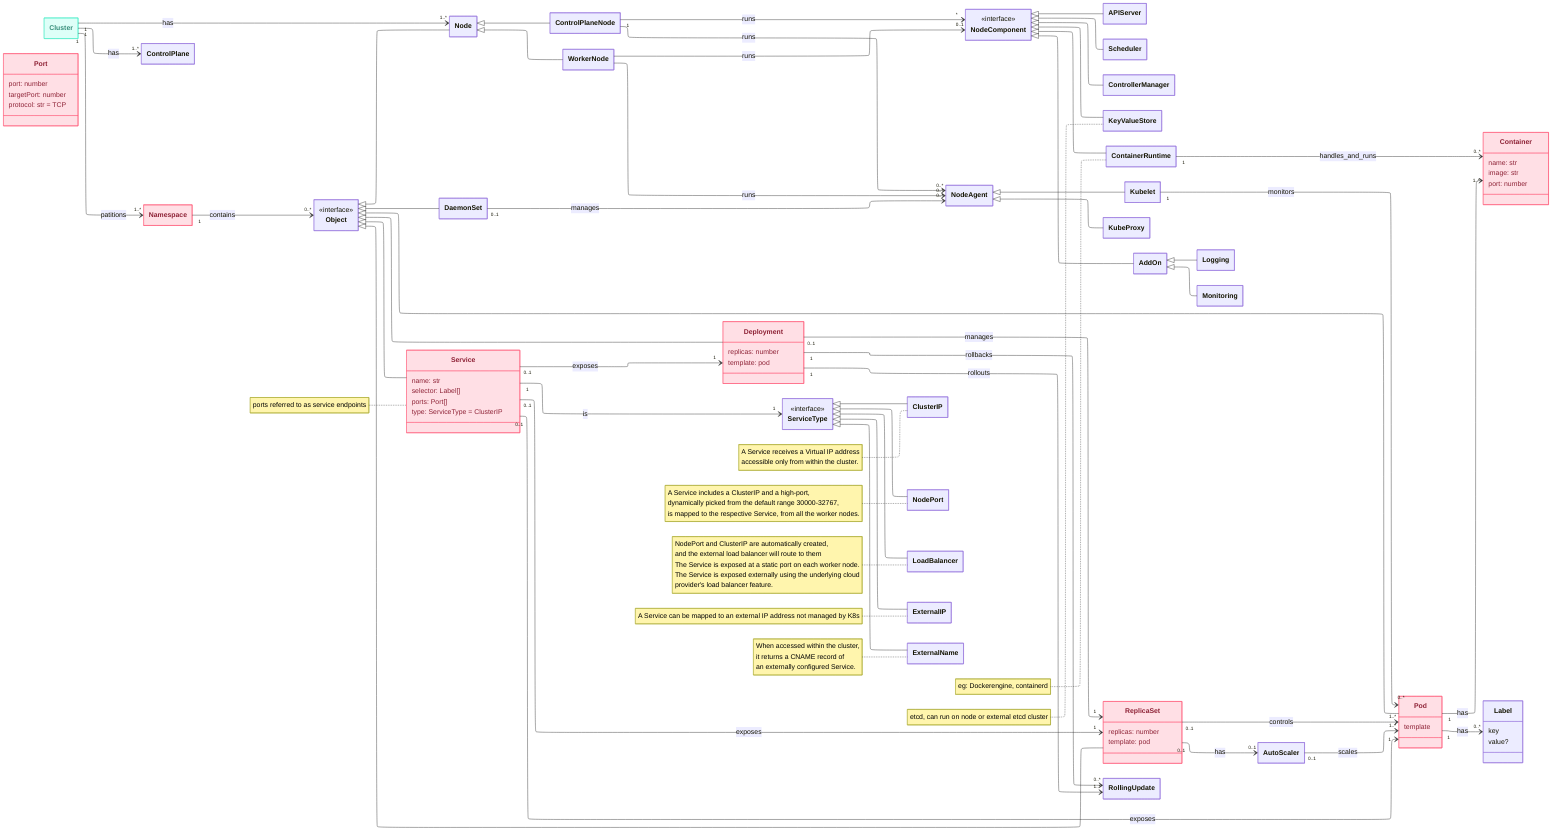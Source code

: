 ---
config:
  class:
    hideEmptyMembersBox: true
  layout: elk
---
classDiagram
direction LR
    class Cluster {
    }
    class ControlPlane {
    }
    class ControlPlaneNode {
    }
    Node <|-- ControlPlaneNode
    class WorkerNode {
    }
    Node <|-- WorkerNode
    class APIServer {
    }
    class Scheduler {
    }
    class ControllerManager {
    }
    class KeyValueStore {
    }
    class NodeComponent {
    }
    class ContainerRuntime {
    }
    class Kubelet {
    }
    class KubeProxy {
    }
    class AddOn {
    }
    class Logging {
    }
    class Monitoring {
    }
    class NodeAgent {
    }
    class Namespace {
    }
    class Pod {
	    template
    }
    class Container {
	    name: str
	    image: str
	    port: number
    }
    class Label {
	    key
	    value?
    }
    class ReplicaSet {
	    replicas: number
	    template: pod
    }
    class Deployment {
	    replicas: number
	    template: pod
    }
    class Port {
	    port: number
	    targetPort: number
	    protocol: str = TCP
    }
    class AutoScaler {
    }
    class RollingUpdate {
    }
    class DaemonSet {
    }
    class Service {
	    name: str
	    selector: Label[]
	    ports: Port[]
	    type: ServiceType = ClusterIP
    }
    class ServiceType {
    }
    class ClusterIP {
    }
    class NodePort {
    }
    class LoadBalancer {
    }
    class ExternalIP {
    }
    class ExternalName {
    }
    class Object {
    }
    class Node {
    }
	<<interface>> NodeComponent
	<<interface>> ServiceType
	<<interface>> Object
	note for ContainerRuntime "eg: Dockerengine, containerd"
	note for KeyValueStore "etcd, can run on node or external etcd cluster"
	note for Service "ports referred to as service endpoints"
	note for ClusterIP "A Service receives a Virtual IP address<br/> accessible only from within the cluster."
	note for NodePort "A Service includes a ClusterIP and a high-port, <br/> dynamically picked from the default range 30000-32767,<br/> is mapped to the respective Service, from all the worker nodes."
	note for LoadBalancer "NodePort and ClusterIP are automatically created,<br/> and the external load balancer will route to them<br>The Service is exposed at a static port on each worker node.<br>The Service is exposed externally using the underlying cloud<br>provider's load balancer feature."
	note for ExternalIP "A Service can be mapped to an external IP address not managed by K8s"
	note for ExternalName "When accessed within the cluster, <br>it returns a CNAME record of <br>an externally configured Service."
    AddOn <|-- Logging
    AddOn <|-- Monitoring
    Service "1" --> "1" ServiceType : is
    ServiceType <|-- ClusterIP
    ServiceType <|-- NodePort
    ServiceType <|-- LoadBalancer
    ServiceType <|-- ExternalIP
    ServiceType <|-- ExternalName
    Cluster "1" --> "1..*" ControlPlane : has
    Cluster "1" --> "1..*" Node : has
    Cluster "1" --> "1..*" Namespace : patitions
    Namespace "1" --> "0..*" Object : contains
    Object <|-- Node
    Object <|-- Pod
    Object <|-- ReplicaSet
    Object <|-- DaemonSet
    Object <|-- Deployment
    Object <|-- Service
    ControlPlaneNode "1" --> "*" NodeComponent: runs
    NodeComponent <|-- APIServer
    NodeComponent <|-- Scheduler
    NodeComponent <|-- ControllerManager
    NodeComponent <|-- KeyValueStore
    NodeComponent <|-- ContainerRuntime
    NodeComponent <|-- AddOn
    ControlPlaneNode --> "0..*" NodeAgent: runs
    NodeAgent <|-- Kubelet
    NodeAgent <|-- KubeProxy
    WorkerNode --> "0..*" NodeAgent: runs
    WorkerNode --> "0..1" NodeComponent: runs
    Pod "1" --> "1..*" Container : has
    ContainerRuntime "1" --> "0..*" Container : handles_and_runs
    Kubelet "1" --> "0..*" Pod : monitors
    Pod "1" --> "0..*" Label : has
    ReplicaSet "0..1" --> "1..*" Pod : controls
    ReplicaSet "0..1" --> "0..1" AutoScaler : has
    AutoScaler "0..1" --> "1..*" Pod : scales
    Deployment "0..1" --> "1" ReplicaSet : manages
    Deployment "1" --> "1..*" RollingUpdate : rollouts
    Deployment "1" --> "0..*" RollingUpdate : rollbacks
    DaemonSet "0..1" --> "0..*" NodeAgent : manages
    Service "0..1" --> "1" Pod : exposes
    Service "0..1" --> "1" ReplicaSet : exposes
    Service "0..1" --> "1" Deployment : exposes
	class Cluster:::Pine
	class Cluster:::Aqua
	class Namespace:::Rose
	class Pod:::Rose
	class Container:::Rose
	class ReplicaSet:::Rose
	class Deployment:::Rose
	class Port:::Rose
	class Service:::Rose
	classDef Rose :, stroke-width:1px, stroke-dasharray:none, stroke:#FF5978, fill:#FFDFE5, color:#8E2236
	classDef Pine :, stroke-width:1px, stroke-dasharray:none, stroke:#254336, fill:#27654A, color:#FFFFFF
	classDef Aqua :,stroke-width:1px, stroke-dasharray:none, stroke:#46EDC8, fill:#DEFFF8, color:#378E7A